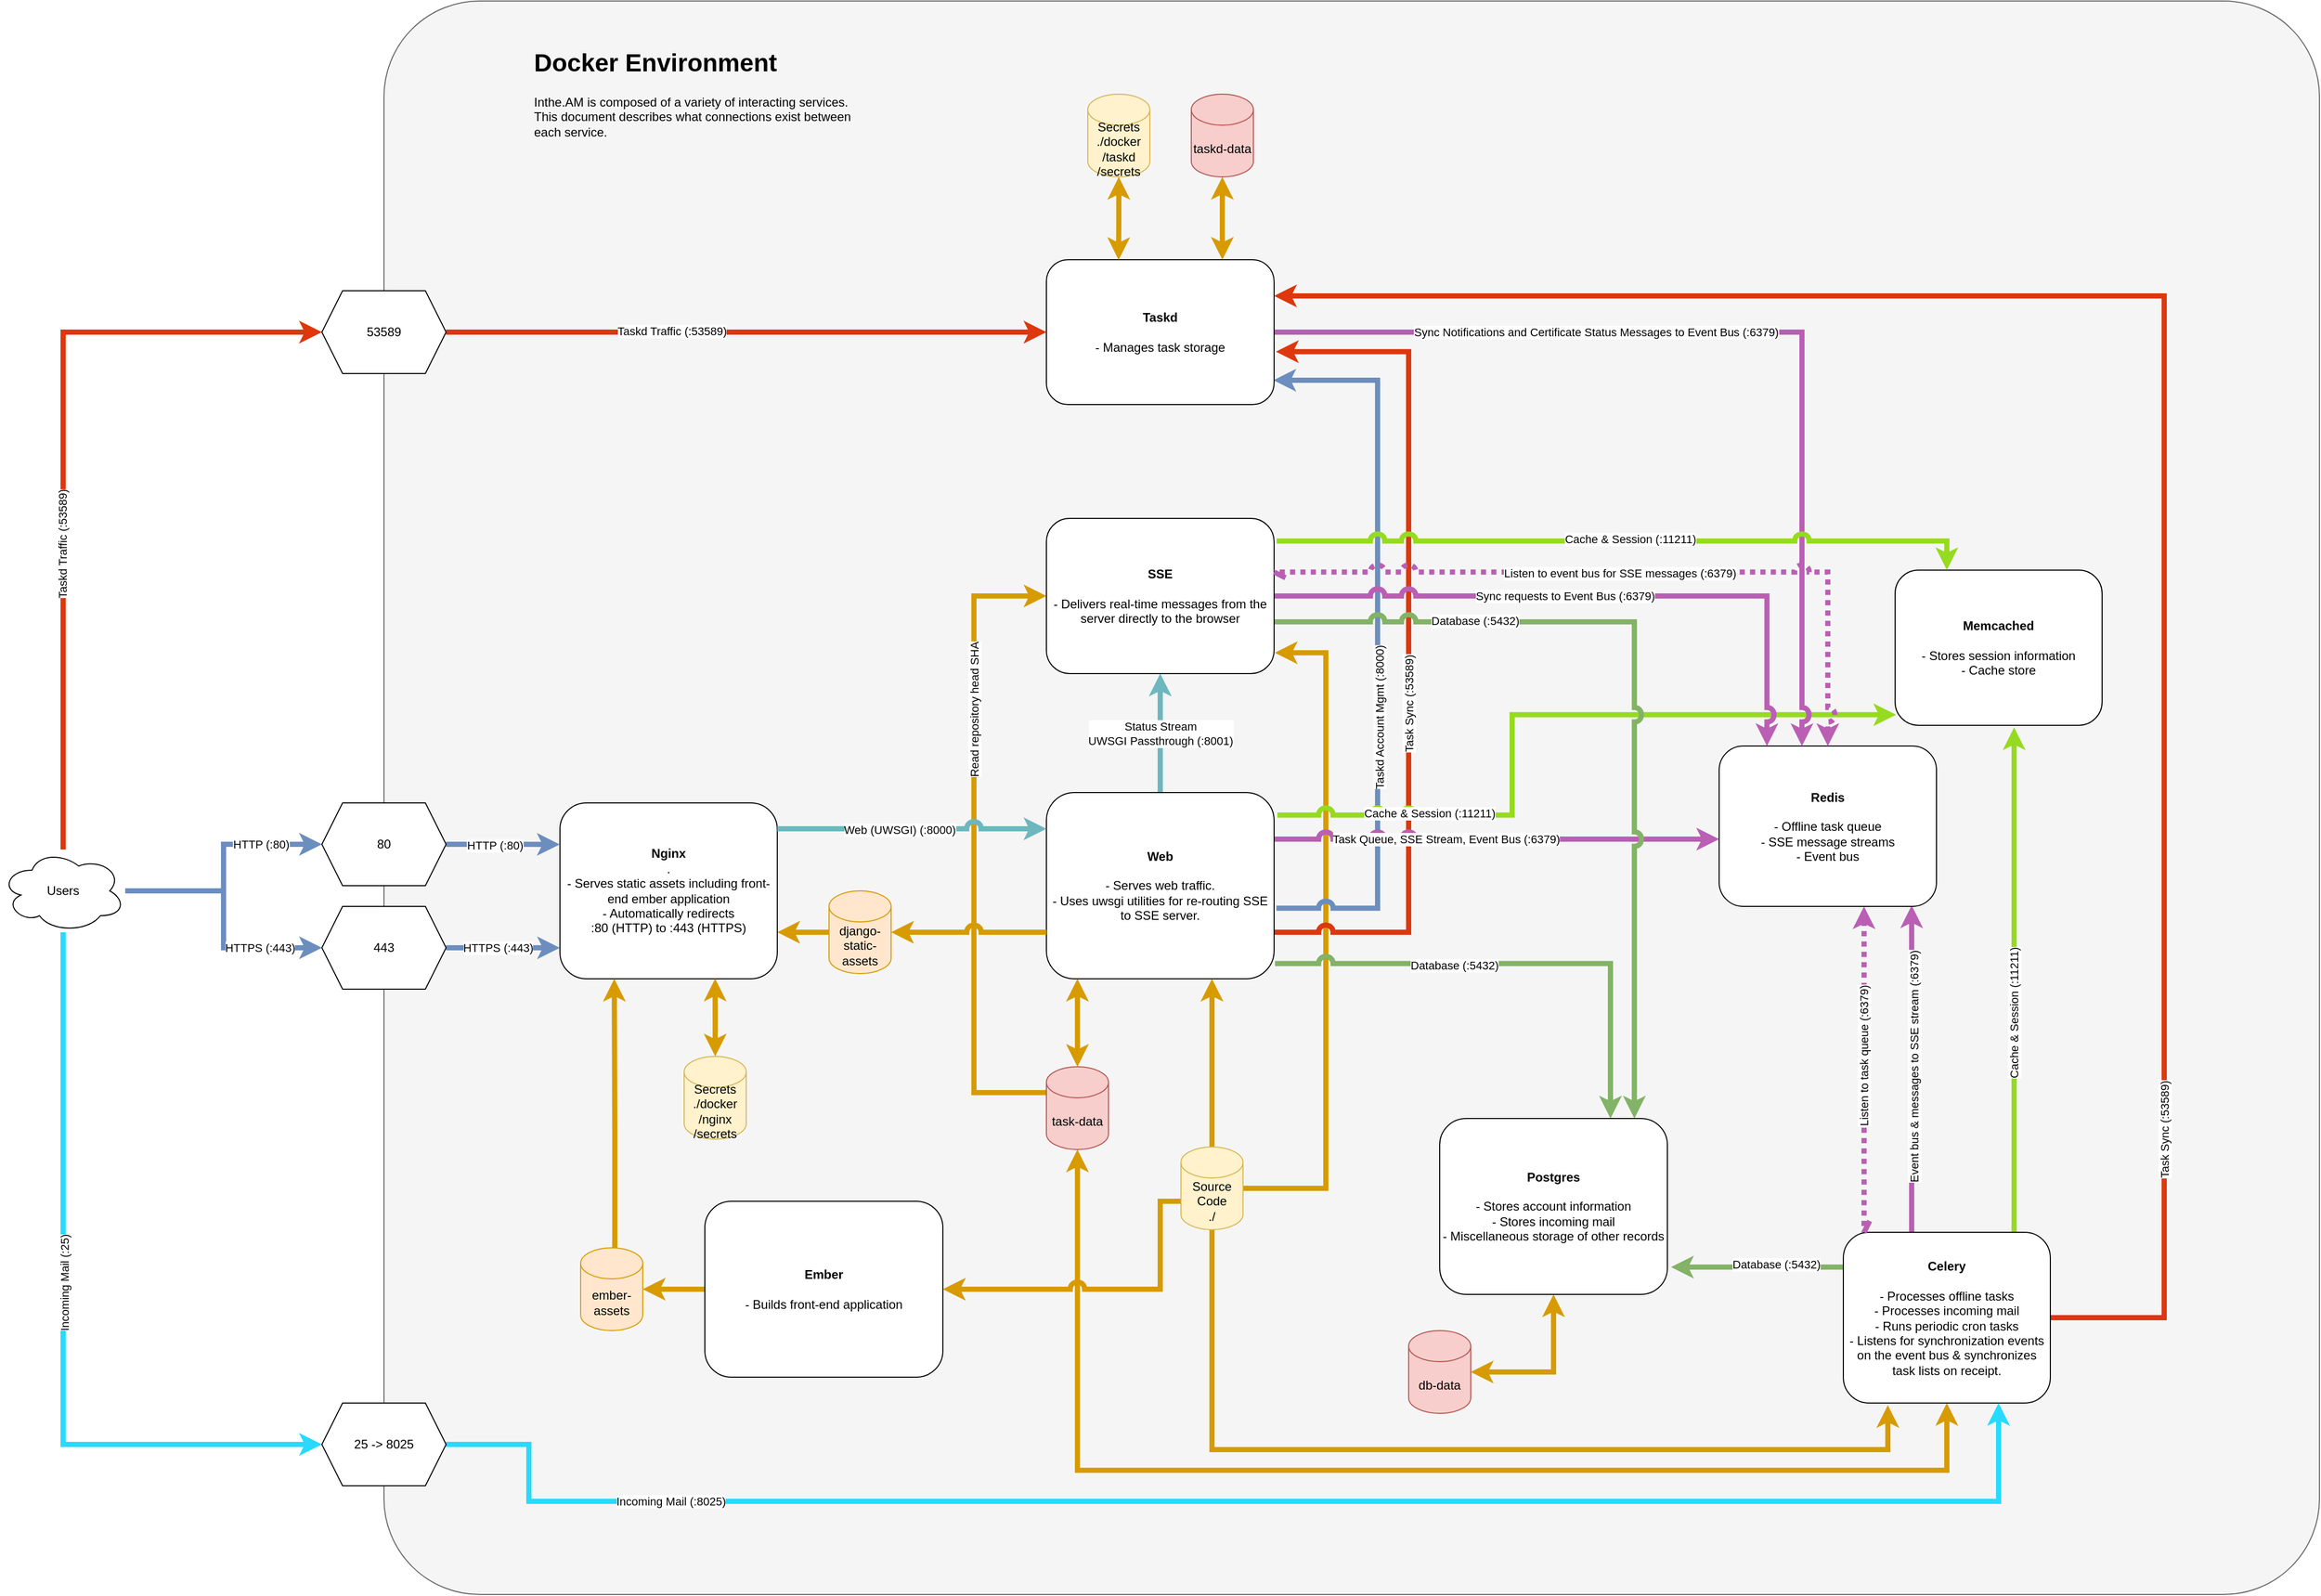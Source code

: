 <mxfile version="13.7.3" type="device"><diagram id="iLpxMVdcZX5njIN2VZt9" name="Page-1"><mxGraphModel dx="3276" dy="2484" grid="1" gridSize="10" guides="1" tooltips="1" connect="1" arrows="1" fold="1" page="1" pageScale="1" pageWidth="850" pageHeight="1100" math="0" shadow="0"><root><mxCell id="0"/><mxCell id="1" parent="0"/><mxCell id="GPJ3G2Bc2b333tE8UDa2-86" value="" style="rounded=1;whiteSpace=wrap;html=1;strokeColor=#666666;fillColor=#f5f5f5;fontColor=#333333;arcSize=6;" parent="1" vertex="1"><mxGeometry x="-430" y="-1070" width="1870" height="1540" as="geometry"/></mxCell><mxCell id="GPJ3G2Bc2b333tE8UDa2-40" style="edgeStyle=elbowEdgeStyle;rounded=0;orthogonalLoop=1;jettySize=auto;html=1;entryX=1.003;entryY=0.866;entryDx=0;entryDy=0;entryPerimeter=0;startArrow=none;startFill=0;endArrow=classic;endFill=1;strokeWidth=5;fillColor=#ffe6cc;strokeColor=#d79b00;exitX=1;exitY=0.5;exitDx=0;exitDy=0;exitPerimeter=0;jumpStyle=arc;" parent="1" source="GPJ3G2Bc2b333tE8UDa2-30" target="GPJ3G2Bc2b333tE8UDa2-25" edge="1"><mxGeometry relative="1" as="geometry"><Array as="points"><mxPoint x="480" y="-90"/><mxPoint x="480" y="-80"/><mxPoint x="450" y="-460"/><mxPoint x="480" y="-400"/></Array></mxGeometry></mxCell><mxCell id="GPJ3G2Bc2b333tE8UDa2-78" style="edgeStyle=orthogonalEdgeStyle;rounded=0;sketch=0;orthogonalLoop=1;jettySize=auto;html=1;entryX=0.997;entryY=0.832;entryDx=0;entryDy=0;entryPerimeter=0;shadow=0;startArrow=none;startFill=0;endArrow=classic;endFill=1;strokeWidth=5;exitX=1.01;exitY=0.621;exitDx=0;exitDy=0;exitPerimeter=0;fillColor=#dae8fc;strokeColor=#6c8ebf;jumpStyle=arc;" parent="1" source="GPJ3G2Bc2b333tE8UDa2-10" target="GPJ3G2Bc2b333tE8UDa2-71" edge="1"><mxGeometry relative="1" as="geometry"><Array as="points"><mxPoint x="530" y="-193"/><mxPoint x="530" y="-704"/></Array></mxGeometry></mxCell><mxCell id="GPJ3G2Bc2b333tE8UDa2-79" value="Taskd Account Mgmt (:8000)" style="edgeLabel;html=1;align=center;verticalAlign=middle;resizable=0;points=[];horizontal=0;" parent="GPJ3G2Bc2b333tE8UDa2-78" vertex="1" connectable="0"><mxGeometry x="-0.204" y="-2" relative="1" as="geometry"><mxPoint as="offset"/></mxGeometry></mxCell><mxCell id="GPJ3G2Bc2b333tE8UDa2-76" style="edgeStyle=orthogonalEdgeStyle;rounded=0;sketch=0;orthogonalLoop=1;jettySize=auto;html=1;shadow=0;startArrow=classic;startFill=1;endArrow=none;endFill=0;strokeWidth=5;exitX=1.008;exitY=0.635;exitDx=0;exitDy=0;fillColor=#60a917;strokeColor=#DE370D;entryX=1;entryY=0.75;entryDx=0;entryDy=0;exitPerimeter=0;jumpStyle=arc;" parent="1" source="GPJ3G2Bc2b333tE8UDa2-71" target="GPJ3G2Bc2b333tE8UDa2-10" edge="1"><mxGeometry relative="1" as="geometry"><Array as="points"><mxPoint x="560" y="-731"/><mxPoint x="560" y="-170"/></Array></mxGeometry></mxCell><mxCell id="GPJ3G2Bc2b333tE8UDa2-77" value="Task Sync (:53589)" style="edgeLabel;html=1;align=center;verticalAlign=middle;resizable=0;points=[];horizontal=0;" parent="GPJ3G2Bc2b333tE8UDa2-76" vertex="1" connectable="0"><mxGeometry x="-0.258" y="-4" relative="1" as="geometry"><mxPoint x="4.0" y="164.59" as="offset"/></mxGeometry></mxCell><mxCell id="GPJ3G2Bc2b333tE8UDa2-67" style="edgeStyle=orthogonalEdgeStyle;rounded=0;sketch=0;orthogonalLoop=1;jettySize=auto;html=1;entryX=0.5;entryY=1;entryDx=0;entryDy=0;entryPerimeter=0;shadow=0;startArrow=classic;startFill=1;endArrow=classic;endFill=1;strokeWidth=5;fillColor=#ffe6cc;strokeColor=#d79b00;exitX=0.5;exitY=1;exitDx=0;exitDy=0;jumpStyle=arc;" parent="1" source="GPJ3G2Bc2b333tE8UDa2-42" target="GPJ3G2Bc2b333tE8UDa2-27" edge="1"><mxGeometry relative="1" as="geometry"><Array as="points"><mxPoint x="1080" y="350"/><mxPoint x="240" y="350"/></Array></mxGeometry></mxCell><mxCell id="GPJ3G2Bc2b333tE8UDa2-66" style="edgeStyle=orthogonalEdgeStyle;rounded=0;sketch=0;orthogonalLoop=1;jettySize=auto;html=1;shadow=0;startArrow=none;startFill=0;endArrow=classic;endFill=1;strokeWidth=5;fillColor=#ffe6cc;strokeColor=#d79b00;exitX=0.5;exitY=1;exitDx=0;exitDy=0;exitPerimeter=0;entryX=0.215;entryY=1.012;entryDx=0;entryDy=0;entryPerimeter=0;" parent="1" source="GPJ3G2Bc2b333tE8UDa2-30" target="GPJ3G2Bc2b333tE8UDa2-42" edge="1"><mxGeometry relative="1" as="geometry"><Array as="points"><mxPoint x="370" y="330"/><mxPoint x="1023" y="330"/></Array></mxGeometry></mxCell><mxCell id="GPJ3G2Bc2b333tE8UDa2-39" style="edgeStyle=elbowEdgeStyle;rounded=0;orthogonalLoop=1;jettySize=auto;html=1;startArrow=none;startFill=0;endArrow=classic;endFill=1;strokeWidth=5;fillColor=#ffe6cc;strokeColor=#d79b00;jumpStyle=arc;" parent="1" target="GPJ3G2Bc2b333tE8UDa2-25" edge="1"><mxGeometry relative="1" as="geometry"><mxPoint x="190" y="-470" as="targetPoint"/><mxPoint x="250" y="-15" as="sourcePoint"/><Array as="points"><mxPoint x="140" y="-65"/><mxPoint x="80" y="-65"/><mxPoint x="260" y="-375"/><mxPoint x="170" y="-75"/><mxPoint x="140" y="-355"/></Array></mxGeometry></mxCell><mxCell id="GPJ3G2Bc2b333tE8UDa2-89" value="Read repository head SHA" style="edgeLabel;html=1;align=center;verticalAlign=middle;resizable=0;points=[];horizontal=0;" parent="GPJ3G2Bc2b333tE8UDa2-39" vertex="1" connectable="0"><mxGeometry x="-0.33" y="5" relative="1" as="geometry"><mxPoint x="5" y="-259" as="offset"/></mxGeometry></mxCell><mxCell id="GPJ3G2Bc2b333tE8UDa2-21" style="edgeStyle=elbowEdgeStyle;rounded=0;orthogonalLoop=1;jettySize=auto;html=1;strokeWidth=5;endArrow=none;endFill=0;startArrow=classic;startFill=1;fillColor=#ffe6cc;strokeColor=#d79b00;entryX=0;entryY=0.5;entryDx=0;entryDy=0;entryPerimeter=0;" parent="1" source="GPJ3G2Bc2b333tE8UDa2-5" target="GPJ3G2Bc2b333tE8UDa2-19" edge="1"><mxGeometry relative="1" as="geometry"><Array as="points"><mxPoint x="30" y="-170"/></Array></mxGeometry></mxCell><mxCell id="GPJ3G2Bc2b333tE8UDa2-5" value="&lt;b&gt;Nginx&lt;/b&gt;&lt;br&gt;.&lt;br&gt;- Serves static assets including front-end ember application&lt;br&gt;- Automatically redirects&lt;br&gt;:80 (HTTP) to :443 (HTTPS)" style="rounded=1;whiteSpace=wrap;html=1;" parent="1" vertex="1"><mxGeometry x="-260" y="-295" width="210" height="170" as="geometry"/></mxCell><mxCell id="sDdi2Lf3Ryd0hBa7S-RV-9" style="edgeStyle=orthogonalEdgeStyle;rounded=0;sketch=0;orthogonalLoop=1;jettySize=auto;html=1;entryX=0;entryY=0.5;entryDx=0;entryDy=0;shadow=0;startArrow=none;startFill=0;endFill=1;strokeColor=#DE370D;strokeWidth=5;fillColor=#60a917;" edge="1" parent="1" source="GPJ3G2Bc2b333tE8UDa2-6" target="sDdi2Lf3Ryd0hBa7S-RV-8"><mxGeometry relative="1" as="geometry"><Array as="points"><mxPoint x="-740" y="-750"/></Array></mxGeometry></mxCell><mxCell id="sDdi2Lf3Ryd0hBa7S-RV-12" value="Taskd Traffic (:53589)" style="edgeLabel;html=1;align=center;verticalAlign=middle;resizable=0;points=[];rotation=270;" vertex="1" connectable="0" parent="sDdi2Lf3Ryd0hBa7S-RV-9"><mxGeometry x="-0.213" y="1" relative="1" as="geometry"><mxPoint as="offset"/></mxGeometry></mxCell><mxCell id="sDdi2Lf3Ryd0hBa7S-RV-15" style="edgeStyle=orthogonalEdgeStyle;rounded=0;orthogonalLoop=1;jettySize=auto;html=1;startArrow=none;startFill=0;strokeColor=#6c8ebf;strokeWidth=5;fillColor=#dae8fc;" edge="1" parent="1" source="GPJ3G2Bc2b333tE8UDa2-6" target="sDdi2Lf3Ryd0hBa7S-RV-13"><mxGeometry relative="1" as="geometry"/></mxCell><mxCell id="sDdi2Lf3Ryd0hBa7S-RV-19" value="HTTP (:80)" style="edgeLabel;html=1;align=center;verticalAlign=middle;resizable=0;points=[];" vertex="1" connectable="0" parent="sDdi2Lf3Ryd0hBa7S-RV-15"><mxGeometry x="0.339" y="-1" relative="1" as="geometry"><mxPoint x="17.86" y="-1" as="offset"/></mxGeometry></mxCell><mxCell id="sDdi2Lf3Ryd0hBa7S-RV-16" style="edgeStyle=orthogonalEdgeStyle;rounded=0;orthogonalLoop=1;jettySize=auto;html=1;entryX=0;entryY=0.5;entryDx=0;entryDy=0;startArrow=none;startFill=0;strokeColor=#6c8ebf;strokeWidth=5;fillColor=#dae8fc;" edge="1" parent="1" source="GPJ3G2Bc2b333tE8UDa2-6" target="sDdi2Lf3Ryd0hBa7S-RV-14"><mxGeometry relative="1" as="geometry"/></mxCell><mxCell id="sDdi2Lf3Ryd0hBa7S-RV-20" value="HTTPS (:443)" style="edgeLabel;html=1;align=center;verticalAlign=middle;resizable=0;points=[];" vertex="1" connectable="0" parent="sDdi2Lf3Ryd0hBa7S-RV-16"><mxGeometry x="0.373" y="1" relative="1" as="geometry"><mxPoint x="16.9" y="1" as="offset"/></mxGeometry></mxCell><mxCell id="sDdi2Lf3Ryd0hBa7S-RV-24" style="edgeStyle=orthogonalEdgeStyle;rounded=0;sketch=0;orthogonalLoop=1;jettySize=auto;html=1;entryX=0;entryY=0.5;entryDx=0;entryDy=0;shadow=0;startArrow=none;startFill=0;endFill=1;strokeColor=#26DBFF;strokeWidth=5;fillColor=#ffe6cc;" edge="1" parent="1" source="GPJ3G2Bc2b333tE8UDa2-6" target="sDdi2Lf3Ryd0hBa7S-RV-23"><mxGeometry relative="1" as="geometry"><Array as="points"><mxPoint x="-740" y="325"/></Array></mxGeometry></mxCell><mxCell id="sDdi2Lf3Ryd0hBa7S-RV-27" value="Incoming Mail (:25)" style="edgeLabel;html=1;align=center;verticalAlign=middle;resizable=0;points=[];rotation=270;" vertex="1" connectable="0" parent="sDdi2Lf3Ryd0hBa7S-RV-24"><mxGeometry x="-0.09" y="1" relative="1" as="geometry"><mxPoint as="offset"/></mxGeometry></mxCell><mxCell id="GPJ3G2Bc2b333tE8UDa2-6" value="Users" style="ellipse;shape=cloud;whiteSpace=wrap;html=1;" parent="1" vertex="1"><mxGeometry x="-800" y="-250" width="120" height="80" as="geometry"/></mxCell><mxCell id="GPJ3G2Bc2b333tE8UDa2-26" value="Status Stream&lt;br&gt;UWSGI Passthrough (:8001)" style="edgeStyle=elbowEdgeStyle;rounded=0;orthogonalLoop=1;jettySize=auto;html=1;startArrow=none;startFill=0;endArrow=classic;strokeWidth=5;fillColor=#dae8fc;strokeColor=#6DB7BF;" parent="1" source="GPJ3G2Bc2b333tE8UDa2-10" target="GPJ3G2Bc2b333tE8UDa2-25" edge="1"><mxGeometry relative="1" as="geometry"/></mxCell><mxCell id="GPJ3G2Bc2b333tE8UDa2-29" style="edgeStyle=elbowEdgeStyle;rounded=0;orthogonalLoop=1;jettySize=auto;html=1;startArrow=classic;startFill=1;endArrow=classic;endFill=1;strokeWidth=5;fillColor=#ffe6cc;strokeColor=#d79b00;" parent="1" source="GPJ3G2Bc2b333tE8UDa2-10" target="GPJ3G2Bc2b333tE8UDa2-27" edge="1"><mxGeometry relative="1" as="geometry"/></mxCell><mxCell id="GPJ3G2Bc2b333tE8UDa2-31" style="edgeStyle=elbowEdgeStyle;rounded=0;orthogonalLoop=1;jettySize=auto;html=1;startArrow=classic;startFill=1;endArrow=none;endFill=0;strokeWidth=5;fillColor=#ffe6cc;strokeColor=#d79b00;" parent="1" source="GPJ3G2Bc2b333tE8UDa2-10" target="GPJ3G2Bc2b333tE8UDa2-30" edge="1"><mxGeometry relative="1" as="geometry"/></mxCell><mxCell id="GPJ3G2Bc2b333tE8UDa2-33" style="rounded=0;orthogonalLoop=1;jettySize=auto;html=1;startArrow=none;startFill=0;endArrow=classic;endFill=1;strokeWidth=5;fillColor=#b0e3e6;strokeColor=#96DB1F;edgeStyle=orthogonalEdgeStyle;entryX=0.005;entryY=0.932;entryDx=0;entryDy=0;exitX=1.011;exitY=0.14;exitDx=0;exitDy=0;exitPerimeter=0;elbow=vertical;entryPerimeter=0;jumpStyle=arc;" parent="1" target="GPJ3G2Bc2b333tE8UDa2-32" edge="1"><mxGeometry relative="1" as="geometry"><mxPoint x="433.22" y="-283.3" as="sourcePoint"/><mxPoint x="690.0" y="-470.0" as="targetPoint"/><Array as="points"><mxPoint x="660" y="-283"/><mxPoint x="660" y="-380"/></Array></mxGeometry></mxCell><mxCell id="GPJ3G2Bc2b333tE8UDa2-34" value="Cache &amp;amp; Session (:11211)" style="edgeLabel;html=1;align=center;verticalAlign=middle;resizable=0;points=[];horizontal=1;" parent="GPJ3G2Bc2b333tE8UDa2-33" vertex="1" connectable="0"><mxGeometry x="0.131" y="2" relative="1" as="geometry"><mxPoint x="-149.58" y="97.32" as="offset"/></mxGeometry></mxCell><mxCell id="GPJ3G2Bc2b333tE8UDa2-53" style="edgeStyle=elbowEdgeStyle;rounded=0;sketch=0;orthogonalLoop=1;jettySize=auto;html=1;shadow=0;startArrow=none;startFill=0;endArrow=classic;endFill=1;strokeWidth=5;fillColor=#d0cee2;strokeColor=#BA5FB4;jumpStyle=arc;" parent="1" source="GPJ3G2Bc2b333tE8UDa2-10" target="GPJ3G2Bc2b333tE8UDa2-45" edge="1"><mxGeometry relative="1" as="geometry"><mxPoint x="868" y="-215" as="targetPoint"/><Array as="points"><mxPoint x="800" y="-260"/><mxPoint x="830" y="-230"/><mxPoint x="790" y="-230"/></Array></mxGeometry></mxCell><mxCell id="GPJ3G2Bc2b333tE8UDa2-54" value="Task Queue, SSE Stream, Event Bus (:6379)" style="edgeLabel;html=1;align=center;verticalAlign=middle;resizable=0;points=[];horizontal=1;" parent="GPJ3G2Bc2b333tE8UDa2-53" vertex="1" connectable="0"><mxGeometry x="-0.149" y="1" relative="1" as="geometry"><mxPoint x="-17" y="1.0" as="offset"/></mxGeometry></mxCell><mxCell id="GPJ3G2Bc2b333tE8UDa2-60" style="edgeStyle=orthogonalEdgeStyle;rounded=0;sketch=0;orthogonalLoop=1;jettySize=auto;html=1;entryX=0.75;entryY=0;entryDx=0;entryDy=0;shadow=0;startArrow=none;startFill=0;endArrow=classic;endFill=1;strokeWidth=5;fillColor=#d5e8d4;strokeColor=#82b366;exitX=1.004;exitY=0.918;exitDx=0;exitDy=0;exitPerimeter=0;jumpStyle=arc;" parent="1" source="GPJ3G2Bc2b333tE8UDa2-10" target="GPJ3G2Bc2b333tE8UDa2-58" edge="1"><mxGeometry relative="1" as="geometry"/></mxCell><mxCell id="GPJ3G2Bc2b333tE8UDa2-61" value="Database (:5432)" style="edgeLabel;html=1;align=center;verticalAlign=middle;resizable=0;points=[];" parent="GPJ3G2Bc2b333tE8UDa2-60" vertex="1" connectable="0"><mxGeometry x="-0.114" y="-2" relative="1" as="geometry"><mxPoint x="-37.24" as="offset"/></mxGeometry></mxCell><mxCell id="GPJ3G2Bc2b333tE8UDa2-10" value="&lt;b&gt;Web&lt;/b&gt;&lt;br&gt;&lt;br&gt;- Serves web traffic.&lt;br&gt;- Uses uwsgi utilities for re-routing SSE to SSE server." style="rounded=1;whiteSpace=wrap;html=1;strokeColor=#000000;glass=0;shadow=0;sketch=0;" parent="1" vertex="1"><mxGeometry x="210" y="-305" width="220" height="180" as="geometry"/></mxCell><mxCell id="GPJ3G2Bc2b333tE8UDa2-19" value="django-static-assets" style="shape=cylinder3;whiteSpace=wrap;html=1;boundedLbl=1;backgroundOutline=1;size=15;strokeColor=#d79b00;fillColor=#ffe6cc;" parent="1" vertex="1"><mxGeometry y="-210" width="60" height="80" as="geometry"/></mxCell><mxCell id="GPJ3G2Bc2b333tE8UDa2-62" style="edgeStyle=orthogonalEdgeStyle;rounded=0;sketch=0;orthogonalLoop=1;jettySize=auto;html=1;entryX=0.855;entryY=0;entryDx=0;entryDy=0;entryPerimeter=0;shadow=0;startArrow=none;startFill=0;endArrow=classic;endFill=1;strokeWidth=5;fillColor=#d5e8d4;strokeColor=#82b366;jumpStyle=arc;" parent="1" source="GPJ3G2Bc2b333tE8UDa2-25" target="GPJ3G2Bc2b333tE8UDa2-58" edge="1"><mxGeometry relative="1" as="geometry"><Array as="points"><mxPoint x="778" y="-470"/></Array></mxGeometry></mxCell><mxCell id="GPJ3G2Bc2b333tE8UDa2-63" value="Database (:5432)" style="edgeLabel;html=1;align=center;verticalAlign=middle;resizable=0;points=[];" parent="GPJ3G2Bc2b333tE8UDa2-62" vertex="1" connectable="0"><mxGeometry x="-0.532" y="2" relative="1" as="geometry"><mxPoint y="1" as="offset"/></mxGeometry></mxCell><mxCell id="sDdi2Lf3Ryd0hBa7S-RV-29" style="edgeStyle=orthogonalEdgeStyle;rounded=0;sketch=0;orthogonalLoop=1;jettySize=auto;html=1;entryX=0.22;entryY=0;entryDx=0;entryDy=0;entryPerimeter=0;shadow=0;startArrow=none;startFill=0;endFill=1;strokeColor=#BA5FB4;strokeWidth=5;fillColor=#d0cee2;jumpStyle=arc;" edge="1" parent="1" source="GPJ3G2Bc2b333tE8UDa2-25" target="GPJ3G2Bc2b333tE8UDa2-45"><mxGeometry relative="1" as="geometry"/></mxCell><mxCell id="sDdi2Lf3Ryd0hBa7S-RV-30" value="Sync requests to Event Bus (:6379)" style="edgeLabel;html=1;align=center;verticalAlign=middle;resizable=0;points=[];" vertex="1" connectable="0" parent="sDdi2Lf3Ryd0hBa7S-RV-29"><mxGeometry x="-0.315" y="5" relative="1" as="geometry"><mxPoint x="67.5" y="5" as="offset"/></mxGeometry></mxCell><mxCell id="GPJ3G2Bc2b333tE8UDa2-25" value="&lt;b&gt;SSE&lt;/b&gt;&lt;br&gt;&lt;br&gt;- Delivers real-time messages from the server directly to the browser" style="rounded=1;whiteSpace=wrap;html=1;strokeColor=#000000;" parent="1" vertex="1"><mxGeometry x="210" y="-570" width="220" height="150" as="geometry"/></mxCell><mxCell id="GPJ3G2Bc2b333tE8UDa2-27" value="task-data" style="shape=cylinder3;whiteSpace=wrap;html=1;boundedLbl=1;backgroundOutline=1;size=15;strokeColor=#b85450;fillColor=#f8cecc;" parent="1" vertex="1"><mxGeometry x="210" y="-40" width="60" height="80" as="geometry"/></mxCell><mxCell id="bzASbfmtqTsTccCu9mfn-10" style="edgeStyle=orthogonalEdgeStyle;rounded=0;orthogonalLoop=1;jettySize=auto;html=1;entryX=1;entryY=0.5;entryDx=0;entryDy=0;startArrow=none;startFill=0;endArrow=classic;endFill=1;strokeColor=#d79b00;shadow=0;strokeWidth=5;fillColor=#ffe6cc;sketch=0;jumpStyle=arc;exitX=0;exitY=0;exitDx=0;exitDy=52.5;exitPerimeter=0;" parent="1" source="GPJ3G2Bc2b333tE8UDa2-30" target="bzASbfmtqTsTccCu9mfn-5" edge="1"><mxGeometry relative="1" as="geometry"><Array as="points"><mxPoint x="320" y="90"/><mxPoint x="320" y="175"/></Array></mxGeometry></mxCell><mxCell id="GPJ3G2Bc2b333tE8UDa2-30" value="Source Code&lt;br&gt;./" style="shape=cylinder3;whiteSpace=wrap;html=1;boundedLbl=1;backgroundOutline=1;size=15;strokeColor=#d6b656;fillColor=#fff2cc;" parent="1" vertex="1"><mxGeometry x="340" y="37.5" width="60" height="80" as="geometry"/></mxCell><mxCell id="GPJ3G2Bc2b333tE8UDa2-32" value="&lt;b&gt;Memcached&lt;/b&gt;&lt;br&gt;&lt;br&gt;- Stores session information&lt;br&gt;- Cache store" style="rounded=1;whiteSpace=wrap;html=1;strokeColor=#000000;" parent="1" vertex="1"><mxGeometry x="1030" y="-520" width="200" height="150" as="geometry"/></mxCell><mxCell id="GPJ3G2Bc2b333tE8UDa2-43" style="edgeStyle=orthogonalEdgeStyle;rounded=0;orthogonalLoop=1;jettySize=auto;html=1;startArrow=none;startFill=0;endArrow=classic;endFill=1;strokeWidth=5;fillColor=#b0e3e6;strokeColor=#96DB1F;entryX=0.575;entryY=1.013;entryDx=0;entryDy=0;entryPerimeter=0;" parent="1" source="GPJ3G2Bc2b333tE8UDa2-42" target="GPJ3G2Bc2b333tE8UDa2-32" edge="1"><mxGeometry relative="1" as="geometry"><mxPoint x="1210" y="-369" as="targetPoint"/><Array as="points"><mxPoint x="1145"/><mxPoint x="1145"/></Array></mxGeometry></mxCell><mxCell id="GPJ3G2Bc2b333tE8UDa2-44" value="Cache &amp;amp; Session (:11211)" style="edgeLabel;html=1;align=center;verticalAlign=middle;resizable=0;points=[];horizontal=0;" parent="GPJ3G2Bc2b333tE8UDa2-43" vertex="1" connectable="0"><mxGeometry x="-0.325" y="2" relative="1" as="geometry"><mxPoint x="1.97" y="-47.24" as="offset"/></mxGeometry></mxCell><mxCell id="GPJ3G2Bc2b333tE8UDa2-64" style="edgeStyle=orthogonalEdgeStyle;rounded=0;sketch=0;orthogonalLoop=1;jettySize=auto;html=1;entryX=1.016;entryY=0.845;entryDx=0;entryDy=0;shadow=0;startArrow=none;startFill=0;endArrow=classic;endFill=1;strokeWidth=5;fillColor=#d5e8d4;strokeColor=#82b366;exitX=0.002;exitY=0.204;exitDx=0;exitDy=0;exitPerimeter=0;entryPerimeter=0;" parent="1" source="GPJ3G2Bc2b333tE8UDa2-42" target="GPJ3G2Bc2b333tE8UDa2-58" edge="1"><mxGeometry relative="1" as="geometry"><mxPoint x="970" y="205" as="sourcePoint"/></mxGeometry></mxCell><mxCell id="GPJ3G2Bc2b333tE8UDa2-65" value="Database (:5432)" style="edgeLabel;html=1;align=center;verticalAlign=middle;resizable=0;points=[];horizontal=1;" parent="GPJ3G2Bc2b333tE8UDa2-64" vertex="1" connectable="0"><mxGeometry x="-0.346" y="3" relative="1" as="geometry"><mxPoint x="-11" y="-5.5" as="offset"/></mxGeometry></mxCell><mxCell id="GPJ3G2Bc2b333tE8UDa2-80" style="edgeStyle=orthogonalEdgeStyle;rounded=0;sketch=0;orthogonalLoop=1;jettySize=auto;html=1;entryX=1;entryY=0.25;entryDx=0;entryDy=0;shadow=0;startArrow=none;startFill=0;endArrow=classic;endFill=1;strokeWidth=5;fillColor=#60a917;strokeColor=#DE370D;" parent="1" source="GPJ3G2Bc2b333tE8UDa2-42" target="GPJ3G2Bc2b333tE8UDa2-71" edge="1"><mxGeometry relative="1" as="geometry"><Array as="points"><mxPoint x="1290" y="203"/><mxPoint x="1290" y="-785"/></Array></mxGeometry></mxCell><mxCell id="GPJ3G2Bc2b333tE8UDa2-81" value="Task Sync (:53589)" style="edgeLabel;html=1;align=center;verticalAlign=middle;resizable=0;points=[];horizontal=0;" parent="GPJ3G2Bc2b333tE8UDa2-80" vertex="1" connectable="0"><mxGeometry x="-0.702" y="-5" relative="1" as="geometry"><mxPoint x="-5.03" as="offset"/></mxGeometry></mxCell><mxCell id="bzASbfmtqTsTccCu9mfn-3" style="edgeStyle=elbowEdgeStyle;rounded=0;orthogonalLoop=1;jettySize=auto;html=1;startArrow=none;startFill=0;endArrow=classic;endFill=1;strokeColor=#BA5FB4;entryX=0.886;entryY=0.994;entryDx=0;entryDy=0;entryPerimeter=0;shadow=0;strokeWidth=5;fillColor=#d0cee2;sketch=0;" parent="1" source="GPJ3G2Bc2b333tE8UDa2-42" target="GPJ3G2Bc2b333tE8UDa2-45" edge="1"><mxGeometry relative="1" as="geometry"/></mxCell><mxCell id="bzASbfmtqTsTccCu9mfn-4" value="Event bus &amp;amp; messages to SSE stream (:6379)" style="edgeLabel;html=1;align=center;verticalAlign=middle;resizable=0;points=[];horizontal=0;" parent="bzASbfmtqTsTccCu9mfn-3" vertex="1" connectable="0"><mxGeometry x="0.215" y="-2" relative="1" as="geometry"><mxPoint y="32" as="offset"/></mxGeometry></mxCell><mxCell id="GPJ3G2Bc2b333tE8UDa2-42" value="&lt;b&gt;Celery&lt;/b&gt;&lt;br&gt;&lt;br&gt;- Processes offline tasks&lt;br&gt;- Processes incoming mail&lt;br&gt;- Runs periodic cron tasks&lt;br&gt;- Listens for synchronization events on the event bus &amp;amp; synchronizes task lists on receipt." style="rounded=1;whiteSpace=wrap;html=1;strokeColor=#000000;" parent="1" vertex="1"><mxGeometry x="980" y="120" width="200" height="165" as="geometry"/></mxCell><mxCell id="GPJ3G2Bc2b333tE8UDa2-46" style="edgeStyle=elbowEdgeStyle;rounded=0;orthogonalLoop=1;jettySize=auto;html=1;startArrow=classic;startFill=1;endArrow=openAsync;endFill=0;strokeWidth=5;fillColor=#d0cee2;strokeColor=#BA5FB4;shadow=0;sketch=0;dashed=1;dashPattern=1 1;" parent="1" source="GPJ3G2Bc2b333tE8UDa2-45" target="GPJ3G2Bc2b333tE8UDa2-42" edge="1"><mxGeometry relative="1" as="geometry"><Array as="points"><mxPoint x="1000" y="40"/><mxPoint x="1070" y="70"/><mxPoint x="1015" y="60"/></Array></mxGeometry></mxCell><mxCell id="GPJ3G2Bc2b333tE8UDa2-47" value="Listen to task queue (:6379)" style="edgeLabel;html=1;align=center;verticalAlign=middle;resizable=0;points=[];horizontal=0;" parent="GPJ3G2Bc2b333tE8UDa2-46" vertex="1" connectable="0"><mxGeometry x="-0.266" relative="1" as="geometry"><mxPoint x="-0.03" y="29.14" as="offset"/></mxGeometry></mxCell><mxCell id="GPJ3G2Bc2b333tE8UDa2-45" value="&lt;b&gt;Redis&lt;/b&gt;&lt;br&gt;&lt;br&gt;- Offline task queue&lt;br&gt;- SSE message streams&lt;br&gt;- Event bus" style="rounded=1;whiteSpace=wrap;html=1;strokeColor=#000000;" parent="1" vertex="1"><mxGeometry x="860" y="-350" width="210" height="155" as="geometry"/></mxCell><mxCell id="GPJ3G2Bc2b333tE8UDa2-69" style="edgeStyle=orthogonalEdgeStyle;rounded=0;sketch=0;orthogonalLoop=1;jettySize=auto;html=1;entryX=1;entryY=0.5;entryDx=0;entryDy=0;entryPerimeter=0;shadow=0;startArrow=classic;startFill=1;endArrow=classic;endFill=1;strokeWidth=5;fillColor=#ffe6cc;strokeColor=#d79b00;" parent="1" source="GPJ3G2Bc2b333tE8UDa2-58" target="GPJ3G2Bc2b333tE8UDa2-68" edge="1"><mxGeometry relative="1" as="geometry"/></mxCell><mxCell id="GPJ3G2Bc2b333tE8UDa2-58" value="&lt;b&gt;Postgres&lt;/b&gt;&lt;br&gt;&lt;br&gt;- Stores account information&lt;br&gt;- Stores incoming mail&lt;br&gt;- Miscellaneous storage of other records" style="rounded=1;whiteSpace=wrap;html=1;strokeColor=#000000;" parent="1" vertex="1"><mxGeometry x="590" y="10" width="220" height="170" as="geometry"/></mxCell><mxCell id="GPJ3G2Bc2b333tE8UDa2-68" value="db-data" style="shape=cylinder3;whiteSpace=wrap;html=1;boundedLbl=1;backgroundOutline=1;size=15;strokeColor=#b85450;fillColor=#f8cecc;" parent="1" vertex="1"><mxGeometry x="560" y="215" width="60" height="80" as="geometry"/></mxCell><mxCell id="GPJ3G2Bc2b333tE8UDa2-73" style="edgeStyle=orthogonalEdgeStyle;rounded=0;sketch=0;orthogonalLoop=1;jettySize=auto;html=1;shadow=0;startArrow=classic;startFill=1;endArrow=classic;endFill=1;strokeWidth=5;fillColor=#ffe6cc;strokeColor=#d79b00;" parent="1" source="GPJ3G2Bc2b333tE8UDa2-71" target="GPJ3G2Bc2b333tE8UDa2-72" edge="1"><mxGeometry relative="1" as="geometry"><Array as="points"><mxPoint x="380" y="-850"/><mxPoint x="380" y="-850"/></Array></mxGeometry></mxCell><mxCell id="GPJ3G2Bc2b333tE8UDa2-84" style="edgeStyle=orthogonalEdgeStyle;rounded=0;sketch=0;orthogonalLoop=1;jettySize=auto;html=1;shadow=0;startArrow=none;startFill=0;endArrow=classic;endFill=1;strokeWidth=5;fillColor=#d0cee2;strokeColor=#BA5FB4;jumpStyle=arc;" parent="1" source="GPJ3G2Bc2b333tE8UDa2-71" target="GPJ3G2Bc2b333tE8UDa2-45" edge="1"><mxGeometry relative="1" as="geometry"><Array as="points"><mxPoint x="940" y="-750"/></Array></mxGeometry></mxCell><mxCell id="GPJ3G2Bc2b333tE8UDa2-85" value="Sync Notifications and Certificate Status Messages to Event Bus (:6379)" style="edgeLabel;html=1;align=center;verticalAlign=middle;resizable=0;points=[];" parent="GPJ3G2Bc2b333tE8UDa2-84" vertex="1" connectable="0"><mxGeometry x="-0.542" y="-1" relative="1" as="geometry"><mxPoint x="101.76" y="-1" as="offset"/></mxGeometry></mxCell><mxCell id="GPJ3G2Bc2b333tE8UDa2-71" value="&lt;b&gt;Taskd&lt;/b&gt;&lt;br&gt;&lt;br&gt;- Manages task storage" style="rounded=1;whiteSpace=wrap;html=1;strokeColor=#000000;" parent="1" vertex="1"><mxGeometry x="210" y="-820" width="220" height="140" as="geometry"/></mxCell><mxCell id="GPJ3G2Bc2b333tE8UDa2-72" value="taskd-data" style="shape=cylinder3;whiteSpace=wrap;html=1;boundedLbl=1;backgroundOutline=1;size=15;strokeColor=#b85450;fillColor=#f8cecc;" parent="1" vertex="1"><mxGeometry x="350" y="-980" width="60" height="80" as="geometry"/></mxCell><mxCell id="GPJ3G2Bc2b333tE8UDa2-87" value="&lt;h1&gt;Docker Environment&lt;/h1&gt;&lt;p&gt;Inthe.AM is composed of a variety of interacting services.&amp;nbsp; This document describes what connections exist between each service.&lt;/p&gt;" style="text;html=1;strokeColor=none;fillColor=none;spacing=5;spacingTop=-20;whiteSpace=wrap;overflow=hidden;rounded=0;" parent="1" vertex="1"><mxGeometry x="-290" y="-1030" width="320" height="120" as="geometry"/></mxCell><mxCell id="bzASbfmtqTsTccCu9mfn-7" style="edgeStyle=orthogonalEdgeStyle;rounded=0;orthogonalLoop=1;jettySize=auto;html=1;entryX=1;entryY=0.5;entryDx=0;entryDy=0;entryPerimeter=0;startArrow=none;startFill=0;endArrow=classic;endFill=1;strokeColor=#d79b00;strokeWidth=5;fillColor=#ffe6cc;" parent="1" source="bzASbfmtqTsTccCu9mfn-5" target="bzASbfmtqTsTccCu9mfn-6" edge="1"><mxGeometry relative="1" as="geometry"/></mxCell><mxCell id="bzASbfmtqTsTccCu9mfn-5" value="&lt;b&gt;Ember&lt;/b&gt;&lt;br&gt;&lt;br&gt;- Builds front-end application" style="rounded=1;whiteSpace=wrap;html=1;" parent="1" vertex="1"><mxGeometry x="-120" y="90" width="230" height="170" as="geometry"/></mxCell><mxCell id="bzASbfmtqTsTccCu9mfn-9" style="edgeStyle=orthogonalEdgeStyle;rounded=0;orthogonalLoop=1;jettySize=auto;html=1;startArrow=none;startFill=0;endArrow=classic;endFill=1;strokeColor=#d79b00;strokeWidth=5;fillColor=#ffe6cc;entryX=0.25;entryY=1;entryDx=0;entryDy=0;" parent="1" source="bzASbfmtqTsTccCu9mfn-6" target="GPJ3G2Bc2b333tE8UDa2-5" edge="1"><mxGeometry relative="1" as="geometry"><mxPoint x="-310" y="-125" as="targetPoint"/><Array as="points"><mxPoint x="-207" y="20"/><mxPoint x="-207" y="20"/></Array></mxGeometry></mxCell><mxCell id="bzASbfmtqTsTccCu9mfn-6" value="ember-assets" style="shape=cylinder3;whiteSpace=wrap;html=1;boundedLbl=1;backgroundOutline=1;size=15;strokeColor=#d79b00;fillColor=#ffe6cc;" parent="1" vertex="1"><mxGeometry x="-240" y="135" width="60" height="80" as="geometry"/></mxCell><mxCell id="GPJ3G2Bc2b333tE8UDa2-55" style="edgeStyle=elbowEdgeStyle;rounded=0;sketch=0;orthogonalLoop=1;jettySize=auto;html=1;shadow=0;startArrow=classic;startFill=1;endArrow=openAsync;endFill=0;strokeWidth=5;exitX=0.5;exitY=0;exitDx=0;exitDy=0;fillColor=#d0cee2;strokeColor=#BA5FB4;entryX=1;entryY=0.346;entryDx=0;entryDy=0;entryPerimeter=0;dashed=1;dashPattern=1 1;jumpStyle=arc;" parent="1" source="GPJ3G2Bc2b333tE8UDa2-45" target="GPJ3G2Bc2b333tE8UDa2-25" edge="1"><mxGeometry relative="1" as="geometry"><mxPoint x="600" y="-70" as="sourcePoint"/><Array as="points"><mxPoint x="965" y="-440"/></Array></mxGeometry></mxCell><mxCell id="GPJ3G2Bc2b333tE8UDa2-56" value="Listen to event bus for SSE messages (:6379)" style="edgeLabel;html=1;align=center;verticalAlign=middle;resizable=0;points=[];horizontal=1;" parent="GPJ3G2Bc2b333tE8UDa2-55" vertex="1" connectable="0"><mxGeometry x="-0.395" y="-3" relative="1" as="geometry"><mxPoint x="-157.27" y="4.25" as="offset"/></mxGeometry></mxCell><mxCell id="GPJ3G2Bc2b333tE8UDa2-36" style="rounded=0;orthogonalLoop=1;jettySize=auto;html=1;startArrow=none;startFill=0;endArrow=classic;endFill=1;strokeWidth=5;fillColor=#b0e3e6;edgeStyle=elbowEdgeStyle;exitX=1.011;exitY=0.146;exitDx=0;exitDy=0;exitPerimeter=0;entryX=0.25;entryY=0;entryDx=0;entryDy=0;strokeColor=#96DB1F;jumpStyle=arc;" parent="1" source="GPJ3G2Bc2b333tE8UDa2-25" target="GPJ3G2Bc2b333tE8UDa2-32" edge="1"><mxGeometry relative="1" as="geometry"><mxPoint x="430" y="-540" as="sourcePoint"/><mxPoint x="690" y="-540" as="targetPoint"/><Array as="points"><mxPoint x="1080" y="-530"/><mxPoint x="870" y="-510"/></Array></mxGeometry></mxCell><mxCell id="GPJ3G2Bc2b333tE8UDa2-37" value="Cache &amp;amp; Session (:11211)" style="edgeLabel;html=1;align=center;verticalAlign=middle;resizable=0;points=[];horizontal=1;" parent="GPJ3G2Bc2b333tE8UDa2-36" vertex="1" connectable="0"><mxGeometry x="0.183" y="-2" relative="1" as="geometry"><mxPoint x="-58.25" y="-3.9" as="offset"/></mxGeometry></mxCell><mxCell id="GPJ3G2Bc2b333tE8UDa2-24" style="edgeStyle=elbowEdgeStyle;rounded=0;orthogonalLoop=1;jettySize=auto;html=1;startArrow=none;startFill=0;endArrow=classic;endFill=1;strokeWidth=5;fillColor=#ffe6cc;strokeColor=#d79b00;exitX=0;exitY=0.75;exitDx=0;exitDy=0;jumpStyle=arc;" parent="1" source="GPJ3G2Bc2b333tE8UDa2-10" target="GPJ3G2Bc2b333tE8UDa2-19" edge="1"><mxGeometry relative="1" as="geometry"/></mxCell><mxCell id="GPJ3G2Bc2b333tE8UDa2-11" style="edgeStyle=elbowEdgeStyle;rounded=0;orthogonalLoop=1;jettySize=auto;html=1;strokeWidth=5;fillColor=#dae8fc;startArrow=none;startFill=0;strokeColor=#6DB7BF;jumpStyle=arc;" parent="1" source="GPJ3G2Bc2b333tE8UDa2-5" target="GPJ3G2Bc2b333tE8UDa2-10" edge="1"><mxGeometry relative="1" as="geometry"><Array as="points"><mxPoint x="60" y="-270"/></Array></mxGeometry></mxCell><mxCell id="GPJ3G2Bc2b333tE8UDa2-12" value="Web (UWSGI) (:8000)" style="edgeLabel;html=1;align=center;verticalAlign=middle;resizable=0;points=[];" parent="GPJ3G2Bc2b333tE8UDa2-11" vertex="1" connectable="0"><mxGeometry x="-0.317" y="-1" relative="1" as="geometry"><mxPoint x="28.33" as="offset"/></mxGeometry></mxCell><mxCell id="sDdi2Lf3Ryd0hBa7S-RV-2" style="edgeStyle=orthogonalEdgeStyle;rounded=0;orthogonalLoop=1;jettySize=auto;html=1;shadow=0;strokeColor=#d79b00;strokeWidth=5;fillColor=#ffe6cc;endFill=1;startFill=1;startArrow=classic;sketch=0;entryX=0.317;entryY=0.002;entryDx=0;entryDy=0;entryPerimeter=0;" edge="1" parent="1" source="sDdi2Lf3Ryd0hBa7S-RV-1" target="GPJ3G2Bc2b333tE8UDa2-71"><mxGeometry relative="1" as="geometry"><mxPoint x="272" y="-818" as="targetPoint"/></mxGeometry></mxCell><mxCell id="sDdi2Lf3Ryd0hBa7S-RV-1" value="Secrets&lt;br&gt;./docker&lt;br&gt;/taskd&lt;br&gt;/secrets" style="shape=cylinder3;whiteSpace=wrap;html=1;boundedLbl=1;backgroundOutline=1;size=15;fillColor=#fff2cc;strokeColor=#d6b656;" vertex="1" parent="1"><mxGeometry x="250" y="-980" width="60" height="80" as="geometry"/></mxCell><mxCell id="sDdi2Lf3Ryd0hBa7S-RV-4" style="edgeStyle=orthogonalEdgeStyle;rounded=0;sketch=0;orthogonalLoop=1;jettySize=auto;html=1;entryX=0.714;entryY=0.999;entryDx=0;entryDy=0;entryPerimeter=0;shadow=0;startArrow=classic;startFill=1;endFill=1;strokeColor=#d79b00;strokeWidth=5;fillColor=#ffe6cc;" edge="1" parent="1" source="sDdi2Lf3Ryd0hBa7S-RV-3" target="GPJ3G2Bc2b333tE8UDa2-5"><mxGeometry relative="1" as="geometry"/></mxCell><mxCell id="sDdi2Lf3Ryd0hBa7S-RV-3" value="Secrets&lt;br&gt;./docker&lt;br&gt;/nginx&lt;br&gt;/secrets" style="shape=cylinder3;whiteSpace=wrap;html=1;boundedLbl=1;backgroundOutline=1;size=15;fillColor=#fff2cc;strokeColor=#d6b656;" vertex="1" parent="1"><mxGeometry x="-140" y="-50" width="60" height="80" as="geometry"/></mxCell><mxCell id="sDdi2Lf3Ryd0hBa7S-RV-10" style="edgeStyle=orthogonalEdgeStyle;rounded=0;sketch=0;orthogonalLoop=1;jettySize=auto;html=1;entryX=0;entryY=0.5;entryDx=0;entryDy=0;shadow=0;startArrow=none;startFill=0;endFill=1;strokeColor=#DE370D;strokeWidth=5;fillColor=#60a917;" edge="1" parent="1" source="sDdi2Lf3Ryd0hBa7S-RV-8" target="GPJ3G2Bc2b333tE8UDa2-71"><mxGeometry relative="1" as="geometry"/></mxCell><mxCell id="sDdi2Lf3Ryd0hBa7S-RV-11" value="Taskd Traffic (:53589)" style="edgeLabel;html=1;align=center;verticalAlign=middle;resizable=0;points=[];" vertex="1" connectable="0" parent="sDdi2Lf3Ryd0hBa7S-RV-10"><mxGeometry x="-0.248" y="1" relative="1" as="geometry"><mxPoint as="offset"/></mxGeometry></mxCell><mxCell id="sDdi2Lf3Ryd0hBa7S-RV-8" value="53589" style="shape=hexagon;perimeter=hexagonPerimeter2;whiteSpace=wrap;html=1;fixedSize=1;" vertex="1" parent="1"><mxGeometry x="-490" y="-790" width="120" height="80" as="geometry"/></mxCell><mxCell id="sDdi2Lf3Ryd0hBa7S-RV-17" style="edgeStyle=orthogonalEdgeStyle;rounded=0;orthogonalLoop=1;jettySize=auto;html=1;entryX=-0.001;entryY=0.236;entryDx=0;entryDy=0;startArrow=none;startFill=0;strokeColor=#6c8ebf;strokeWidth=5;fillColor=#dae8fc;entryPerimeter=0;" edge="1" parent="1" source="sDdi2Lf3Ryd0hBa7S-RV-13" target="GPJ3G2Bc2b333tE8UDa2-5"><mxGeometry relative="1" as="geometry"/></mxCell><mxCell id="sDdi2Lf3Ryd0hBa7S-RV-21" value="HTTP (:80)" style="edgeLabel;html=1;align=center;verticalAlign=middle;resizable=0;points=[];" vertex="1" connectable="0" parent="sDdi2Lf3Ryd0hBa7S-RV-17"><mxGeometry x="0.003" y="-8" relative="1" as="geometry"><mxPoint x="-8" y="-7" as="offset"/></mxGeometry></mxCell><mxCell id="sDdi2Lf3Ryd0hBa7S-RV-13" value="80" style="shape=hexagon;perimeter=hexagonPerimeter2;whiteSpace=wrap;html=1;fixedSize=1;" vertex="1" parent="1"><mxGeometry x="-490" y="-295" width="120" height="80" as="geometry"/></mxCell><mxCell id="sDdi2Lf3Ryd0hBa7S-RV-18" style="edgeStyle=orthogonalEdgeStyle;rounded=0;orthogonalLoop=1;jettySize=auto;html=1;entryX=0;entryY=0.824;entryDx=0;entryDy=0;entryPerimeter=0;startArrow=none;startFill=0;strokeColor=#6c8ebf;strokeWidth=5;fillColor=#dae8fc;" edge="1" parent="1" source="sDdi2Lf3Ryd0hBa7S-RV-14" target="GPJ3G2Bc2b333tE8UDa2-5"><mxGeometry relative="1" as="geometry"/></mxCell><mxCell id="sDdi2Lf3Ryd0hBa7S-RV-22" value="HTTPS (:443)" style="edgeLabel;html=1;align=center;verticalAlign=middle;resizable=0;points=[];" vertex="1" connectable="0" parent="sDdi2Lf3Ryd0hBa7S-RV-18"><mxGeometry x="0.001" y="-21" relative="1" as="geometry"><mxPoint x="-5.15" y="-21.1" as="offset"/></mxGeometry></mxCell><mxCell id="sDdi2Lf3Ryd0hBa7S-RV-14" value="443" style="shape=hexagon;perimeter=hexagonPerimeter2;whiteSpace=wrap;html=1;fixedSize=1;" vertex="1" parent="1"><mxGeometry x="-490" y="-195" width="120" height="80" as="geometry"/></mxCell><mxCell id="sDdi2Lf3Ryd0hBa7S-RV-26" style="edgeStyle=orthogonalEdgeStyle;rounded=0;sketch=0;orthogonalLoop=1;jettySize=auto;html=1;entryX=0.75;entryY=1;entryDx=0;entryDy=0;shadow=0;startArrow=none;startFill=0;endFill=1;strokeColor=#26DBFF;strokeWidth=5;fillColor=#ffe6cc;" edge="1" parent="1" source="sDdi2Lf3Ryd0hBa7S-RV-23" target="GPJ3G2Bc2b333tE8UDa2-42"><mxGeometry relative="1" as="geometry"><Array as="points"><mxPoint x="-290" y="325"/><mxPoint x="-290" y="380"/><mxPoint x="1130" y="380"/></Array></mxGeometry></mxCell><mxCell id="sDdi2Lf3Ryd0hBa7S-RV-28" value="Incoming Mail (:8025)" style="edgeLabel;html=1;align=center;verticalAlign=middle;resizable=0;points=[];" vertex="1" connectable="0" parent="sDdi2Lf3Ryd0hBa7S-RV-26"><mxGeometry x="-0.67" relative="1" as="geometry"><mxPoint as="offset"/></mxGeometry></mxCell><mxCell id="sDdi2Lf3Ryd0hBa7S-RV-23" value="25 -&amp;gt; 8025" style="shape=hexagon;perimeter=hexagonPerimeter2;whiteSpace=wrap;html=1;fixedSize=1;" vertex="1" parent="1"><mxGeometry x="-490" y="285" width="120" height="80" as="geometry"/></mxCell></root></mxGraphModel></diagram></mxfile>